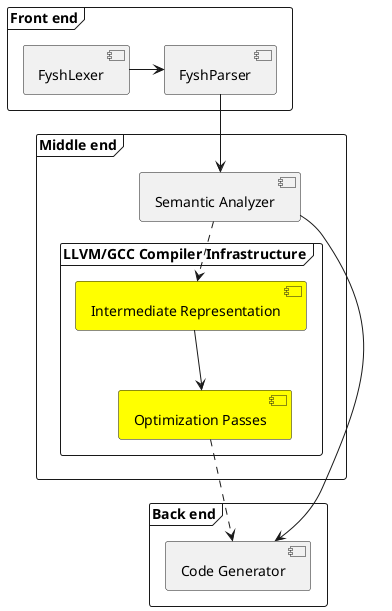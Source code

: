 @startuml
frame "Front end" {
  [FyshLexer]
  [FyshParser]
}

frame "Middle end" as ME {
  [Semantic Analyzer] as SA
  frame "LLVM/GCC Compiler Infrastructure" {
    [Intermediate Representation] as IR #Yellow
    [Optimization Passes] as OP #Yellow
  }
}

frame "Back end" {
  [Code Generator] as CG
}


FyshLexer -right-> FyshParser
FyshParser -down-> SA
SA -[dashed]-> IR
IR --> OP
OP -[dashed]-> CG
SA -right-> CG
@enduml
